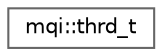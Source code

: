 digraph "Graphical Class Hierarchy"
{
 // LATEX_PDF_SIZE
  bgcolor="transparent";
  edge [fontname=Helvetica,fontsize=10,labelfontname=Helvetica,labelfontsize=10];
  node [fontname=Helvetica,fontsize=10,shape=box,height=0.2,width=0.4];
  rankdir="LR";
  Node0 [id="Node000000",label="mqi::thrd_t",height=0.2,width=0.4,color="grey40", fillcolor="white", style="filled",URL="$structmqi_1_1thrd__t.html",tooltip="A structure to hold thread-local data for a single execution thread in the simulation."];
}
